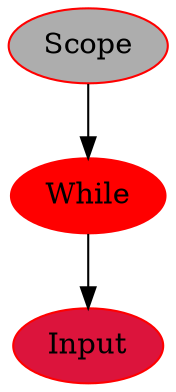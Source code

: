 digraph Dump{node[color=red,fontsize=14, style=filled]
"0x556bb7bd5680" [label = "Scope" fillcolor=grey68]
"0x556bb7bd5680" -> "0x556bb7bd5650"
"0x556bb7bd5650" [label = "While" fillcolor=red]
"0x556bb7bd5650" -> "0x556bb7bd5620"
"0x556bb7bd5620" [label = "Input" fillcolor=crimson]
}
